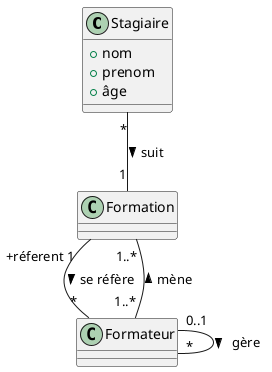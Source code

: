 Un stagiaire à l’Afpa est caractérisé par son nom, son prénom, son âge.
Il suit une seule formation menée par un ou plusieurs formateurs.
Un formateur peut mener une ou plusieurs formations.
Chaque formation a un et un seul formateur référent.
Il peut exister une hiérarchie entre les formateurs
(un formateur peut, mais ce n’est pas une obligation, gérer d’autres formateurs).

@startuml

class Stagiaire {
    +nom
    +prenom
    +âge
}

class Formateur
class Formation

Stagiaire "*" -- "1" Formation: suit >
Formateur "1..*" -- "1..*" Formation: mène >
Formation "+réferent 1" -- "*" Formateur: se réfère >
Formateur "0..1" -- "*" Formateur: gère >

@enduml